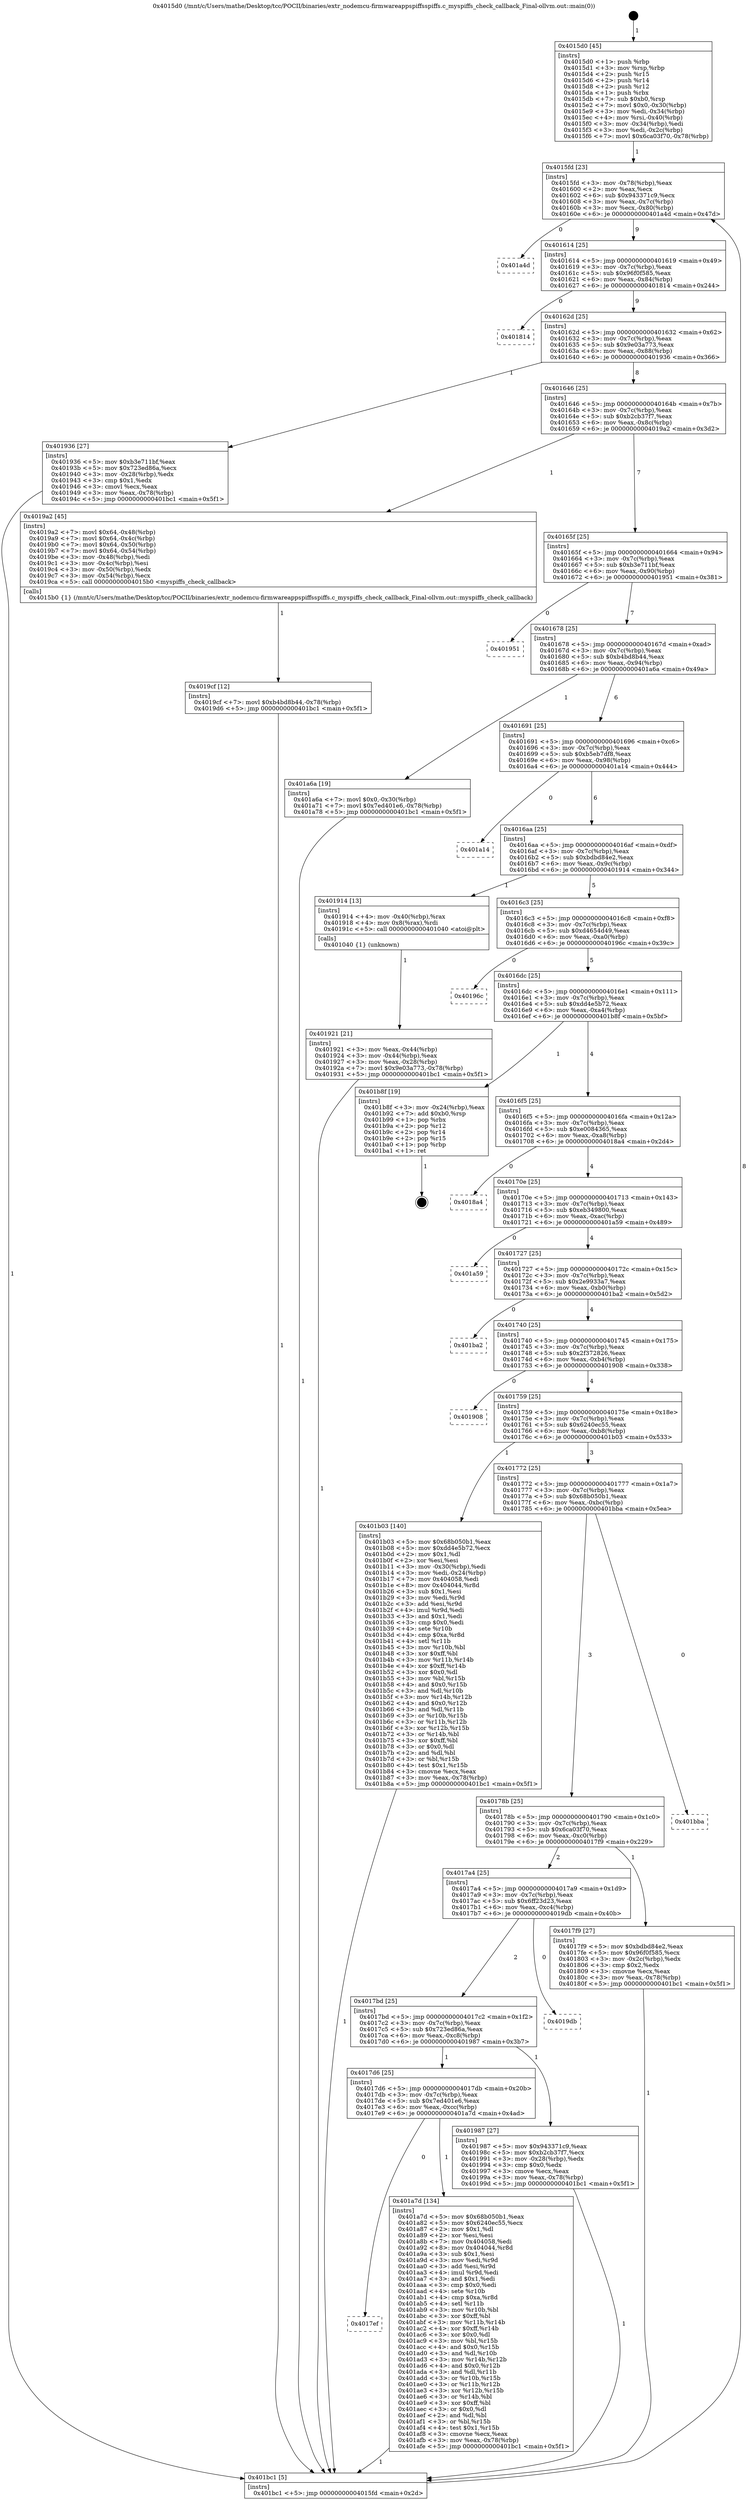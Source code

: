 digraph "0x4015d0" {
  label = "0x4015d0 (/mnt/c/Users/mathe/Desktop/tcc/POCII/binaries/extr_nodemcu-firmwareappspiffsspiffs.c_myspiffs_check_callback_Final-ollvm.out::main(0))"
  labelloc = "t"
  node[shape=record]

  Entry [label="",width=0.3,height=0.3,shape=circle,fillcolor=black,style=filled]
  "0x4015fd" [label="{
     0x4015fd [23]\l
     | [instrs]\l
     &nbsp;&nbsp;0x4015fd \<+3\>: mov -0x78(%rbp),%eax\l
     &nbsp;&nbsp;0x401600 \<+2\>: mov %eax,%ecx\l
     &nbsp;&nbsp;0x401602 \<+6\>: sub $0x943371c9,%ecx\l
     &nbsp;&nbsp;0x401608 \<+3\>: mov %eax,-0x7c(%rbp)\l
     &nbsp;&nbsp;0x40160b \<+3\>: mov %ecx,-0x80(%rbp)\l
     &nbsp;&nbsp;0x40160e \<+6\>: je 0000000000401a4d \<main+0x47d\>\l
  }"]
  "0x401a4d" [label="{
     0x401a4d\l
  }", style=dashed]
  "0x401614" [label="{
     0x401614 [25]\l
     | [instrs]\l
     &nbsp;&nbsp;0x401614 \<+5\>: jmp 0000000000401619 \<main+0x49\>\l
     &nbsp;&nbsp;0x401619 \<+3\>: mov -0x7c(%rbp),%eax\l
     &nbsp;&nbsp;0x40161c \<+5\>: sub $0x96f0f585,%eax\l
     &nbsp;&nbsp;0x401621 \<+6\>: mov %eax,-0x84(%rbp)\l
     &nbsp;&nbsp;0x401627 \<+6\>: je 0000000000401814 \<main+0x244\>\l
  }"]
  Exit [label="",width=0.3,height=0.3,shape=circle,fillcolor=black,style=filled,peripheries=2]
  "0x401814" [label="{
     0x401814\l
  }", style=dashed]
  "0x40162d" [label="{
     0x40162d [25]\l
     | [instrs]\l
     &nbsp;&nbsp;0x40162d \<+5\>: jmp 0000000000401632 \<main+0x62\>\l
     &nbsp;&nbsp;0x401632 \<+3\>: mov -0x7c(%rbp),%eax\l
     &nbsp;&nbsp;0x401635 \<+5\>: sub $0x9e03a773,%eax\l
     &nbsp;&nbsp;0x40163a \<+6\>: mov %eax,-0x88(%rbp)\l
     &nbsp;&nbsp;0x401640 \<+6\>: je 0000000000401936 \<main+0x366\>\l
  }"]
  "0x4017ef" [label="{
     0x4017ef\l
  }", style=dashed]
  "0x401936" [label="{
     0x401936 [27]\l
     | [instrs]\l
     &nbsp;&nbsp;0x401936 \<+5\>: mov $0xb3e711bf,%eax\l
     &nbsp;&nbsp;0x40193b \<+5\>: mov $0x723ed86a,%ecx\l
     &nbsp;&nbsp;0x401940 \<+3\>: mov -0x28(%rbp),%edx\l
     &nbsp;&nbsp;0x401943 \<+3\>: cmp $0x1,%edx\l
     &nbsp;&nbsp;0x401946 \<+3\>: cmovl %ecx,%eax\l
     &nbsp;&nbsp;0x401949 \<+3\>: mov %eax,-0x78(%rbp)\l
     &nbsp;&nbsp;0x40194c \<+5\>: jmp 0000000000401bc1 \<main+0x5f1\>\l
  }"]
  "0x401646" [label="{
     0x401646 [25]\l
     | [instrs]\l
     &nbsp;&nbsp;0x401646 \<+5\>: jmp 000000000040164b \<main+0x7b\>\l
     &nbsp;&nbsp;0x40164b \<+3\>: mov -0x7c(%rbp),%eax\l
     &nbsp;&nbsp;0x40164e \<+5\>: sub $0xb2cb37f7,%eax\l
     &nbsp;&nbsp;0x401653 \<+6\>: mov %eax,-0x8c(%rbp)\l
     &nbsp;&nbsp;0x401659 \<+6\>: je 00000000004019a2 \<main+0x3d2\>\l
  }"]
  "0x401a7d" [label="{
     0x401a7d [134]\l
     | [instrs]\l
     &nbsp;&nbsp;0x401a7d \<+5\>: mov $0x68b050b1,%eax\l
     &nbsp;&nbsp;0x401a82 \<+5\>: mov $0x6240ec55,%ecx\l
     &nbsp;&nbsp;0x401a87 \<+2\>: mov $0x1,%dl\l
     &nbsp;&nbsp;0x401a89 \<+2\>: xor %esi,%esi\l
     &nbsp;&nbsp;0x401a8b \<+7\>: mov 0x404058,%edi\l
     &nbsp;&nbsp;0x401a92 \<+8\>: mov 0x404044,%r8d\l
     &nbsp;&nbsp;0x401a9a \<+3\>: sub $0x1,%esi\l
     &nbsp;&nbsp;0x401a9d \<+3\>: mov %edi,%r9d\l
     &nbsp;&nbsp;0x401aa0 \<+3\>: add %esi,%r9d\l
     &nbsp;&nbsp;0x401aa3 \<+4\>: imul %r9d,%edi\l
     &nbsp;&nbsp;0x401aa7 \<+3\>: and $0x1,%edi\l
     &nbsp;&nbsp;0x401aaa \<+3\>: cmp $0x0,%edi\l
     &nbsp;&nbsp;0x401aad \<+4\>: sete %r10b\l
     &nbsp;&nbsp;0x401ab1 \<+4\>: cmp $0xa,%r8d\l
     &nbsp;&nbsp;0x401ab5 \<+4\>: setl %r11b\l
     &nbsp;&nbsp;0x401ab9 \<+3\>: mov %r10b,%bl\l
     &nbsp;&nbsp;0x401abc \<+3\>: xor $0xff,%bl\l
     &nbsp;&nbsp;0x401abf \<+3\>: mov %r11b,%r14b\l
     &nbsp;&nbsp;0x401ac2 \<+4\>: xor $0xff,%r14b\l
     &nbsp;&nbsp;0x401ac6 \<+3\>: xor $0x0,%dl\l
     &nbsp;&nbsp;0x401ac9 \<+3\>: mov %bl,%r15b\l
     &nbsp;&nbsp;0x401acc \<+4\>: and $0x0,%r15b\l
     &nbsp;&nbsp;0x401ad0 \<+3\>: and %dl,%r10b\l
     &nbsp;&nbsp;0x401ad3 \<+3\>: mov %r14b,%r12b\l
     &nbsp;&nbsp;0x401ad6 \<+4\>: and $0x0,%r12b\l
     &nbsp;&nbsp;0x401ada \<+3\>: and %dl,%r11b\l
     &nbsp;&nbsp;0x401add \<+3\>: or %r10b,%r15b\l
     &nbsp;&nbsp;0x401ae0 \<+3\>: or %r11b,%r12b\l
     &nbsp;&nbsp;0x401ae3 \<+3\>: xor %r12b,%r15b\l
     &nbsp;&nbsp;0x401ae6 \<+3\>: or %r14b,%bl\l
     &nbsp;&nbsp;0x401ae9 \<+3\>: xor $0xff,%bl\l
     &nbsp;&nbsp;0x401aec \<+3\>: or $0x0,%dl\l
     &nbsp;&nbsp;0x401aef \<+2\>: and %dl,%bl\l
     &nbsp;&nbsp;0x401af1 \<+3\>: or %bl,%r15b\l
     &nbsp;&nbsp;0x401af4 \<+4\>: test $0x1,%r15b\l
     &nbsp;&nbsp;0x401af8 \<+3\>: cmovne %ecx,%eax\l
     &nbsp;&nbsp;0x401afb \<+3\>: mov %eax,-0x78(%rbp)\l
     &nbsp;&nbsp;0x401afe \<+5\>: jmp 0000000000401bc1 \<main+0x5f1\>\l
  }"]
  "0x4019a2" [label="{
     0x4019a2 [45]\l
     | [instrs]\l
     &nbsp;&nbsp;0x4019a2 \<+7\>: movl $0x64,-0x48(%rbp)\l
     &nbsp;&nbsp;0x4019a9 \<+7\>: movl $0x64,-0x4c(%rbp)\l
     &nbsp;&nbsp;0x4019b0 \<+7\>: movl $0x64,-0x50(%rbp)\l
     &nbsp;&nbsp;0x4019b7 \<+7\>: movl $0x64,-0x54(%rbp)\l
     &nbsp;&nbsp;0x4019be \<+3\>: mov -0x48(%rbp),%edi\l
     &nbsp;&nbsp;0x4019c1 \<+3\>: mov -0x4c(%rbp),%esi\l
     &nbsp;&nbsp;0x4019c4 \<+3\>: mov -0x50(%rbp),%edx\l
     &nbsp;&nbsp;0x4019c7 \<+3\>: mov -0x54(%rbp),%ecx\l
     &nbsp;&nbsp;0x4019ca \<+5\>: call 00000000004015b0 \<myspiffs_check_callback\>\l
     | [calls]\l
     &nbsp;&nbsp;0x4015b0 \{1\} (/mnt/c/Users/mathe/Desktop/tcc/POCII/binaries/extr_nodemcu-firmwareappspiffsspiffs.c_myspiffs_check_callback_Final-ollvm.out::myspiffs_check_callback)\l
  }"]
  "0x40165f" [label="{
     0x40165f [25]\l
     | [instrs]\l
     &nbsp;&nbsp;0x40165f \<+5\>: jmp 0000000000401664 \<main+0x94\>\l
     &nbsp;&nbsp;0x401664 \<+3\>: mov -0x7c(%rbp),%eax\l
     &nbsp;&nbsp;0x401667 \<+5\>: sub $0xb3e711bf,%eax\l
     &nbsp;&nbsp;0x40166c \<+6\>: mov %eax,-0x90(%rbp)\l
     &nbsp;&nbsp;0x401672 \<+6\>: je 0000000000401951 \<main+0x381\>\l
  }"]
  "0x4019cf" [label="{
     0x4019cf [12]\l
     | [instrs]\l
     &nbsp;&nbsp;0x4019cf \<+7\>: movl $0xb4bd8b44,-0x78(%rbp)\l
     &nbsp;&nbsp;0x4019d6 \<+5\>: jmp 0000000000401bc1 \<main+0x5f1\>\l
  }"]
  "0x401951" [label="{
     0x401951\l
  }", style=dashed]
  "0x401678" [label="{
     0x401678 [25]\l
     | [instrs]\l
     &nbsp;&nbsp;0x401678 \<+5\>: jmp 000000000040167d \<main+0xad\>\l
     &nbsp;&nbsp;0x40167d \<+3\>: mov -0x7c(%rbp),%eax\l
     &nbsp;&nbsp;0x401680 \<+5\>: sub $0xb4bd8b44,%eax\l
     &nbsp;&nbsp;0x401685 \<+6\>: mov %eax,-0x94(%rbp)\l
     &nbsp;&nbsp;0x40168b \<+6\>: je 0000000000401a6a \<main+0x49a\>\l
  }"]
  "0x4017d6" [label="{
     0x4017d6 [25]\l
     | [instrs]\l
     &nbsp;&nbsp;0x4017d6 \<+5\>: jmp 00000000004017db \<main+0x20b\>\l
     &nbsp;&nbsp;0x4017db \<+3\>: mov -0x7c(%rbp),%eax\l
     &nbsp;&nbsp;0x4017de \<+5\>: sub $0x7ed401e6,%eax\l
     &nbsp;&nbsp;0x4017e3 \<+6\>: mov %eax,-0xcc(%rbp)\l
     &nbsp;&nbsp;0x4017e9 \<+6\>: je 0000000000401a7d \<main+0x4ad\>\l
  }"]
  "0x401a6a" [label="{
     0x401a6a [19]\l
     | [instrs]\l
     &nbsp;&nbsp;0x401a6a \<+7\>: movl $0x0,-0x30(%rbp)\l
     &nbsp;&nbsp;0x401a71 \<+7\>: movl $0x7ed401e6,-0x78(%rbp)\l
     &nbsp;&nbsp;0x401a78 \<+5\>: jmp 0000000000401bc1 \<main+0x5f1\>\l
  }"]
  "0x401691" [label="{
     0x401691 [25]\l
     | [instrs]\l
     &nbsp;&nbsp;0x401691 \<+5\>: jmp 0000000000401696 \<main+0xc6\>\l
     &nbsp;&nbsp;0x401696 \<+3\>: mov -0x7c(%rbp),%eax\l
     &nbsp;&nbsp;0x401699 \<+5\>: sub $0xb5eb7df8,%eax\l
     &nbsp;&nbsp;0x40169e \<+6\>: mov %eax,-0x98(%rbp)\l
     &nbsp;&nbsp;0x4016a4 \<+6\>: je 0000000000401a14 \<main+0x444\>\l
  }"]
  "0x401987" [label="{
     0x401987 [27]\l
     | [instrs]\l
     &nbsp;&nbsp;0x401987 \<+5\>: mov $0x943371c9,%eax\l
     &nbsp;&nbsp;0x40198c \<+5\>: mov $0xb2cb37f7,%ecx\l
     &nbsp;&nbsp;0x401991 \<+3\>: mov -0x28(%rbp),%edx\l
     &nbsp;&nbsp;0x401994 \<+3\>: cmp $0x0,%edx\l
     &nbsp;&nbsp;0x401997 \<+3\>: cmove %ecx,%eax\l
     &nbsp;&nbsp;0x40199a \<+3\>: mov %eax,-0x78(%rbp)\l
     &nbsp;&nbsp;0x40199d \<+5\>: jmp 0000000000401bc1 \<main+0x5f1\>\l
  }"]
  "0x401a14" [label="{
     0x401a14\l
  }", style=dashed]
  "0x4016aa" [label="{
     0x4016aa [25]\l
     | [instrs]\l
     &nbsp;&nbsp;0x4016aa \<+5\>: jmp 00000000004016af \<main+0xdf\>\l
     &nbsp;&nbsp;0x4016af \<+3\>: mov -0x7c(%rbp),%eax\l
     &nbsp;&nbsp;0x4016b2 \<+5\>: sub $0xbdbd84e2,%eax\l
     &nbsp;&nbsp;0x4016b7 \<+6\>: mov %eax,-0x9c(%rbp)\l
     &nbsp;&nbsp;0x4016bd \<+6\>: je 0000000000401914 \<main+0x344\>\l
  }"]
  "0x4017bd" [label="{
     0x4017bd [25]\l
     | [instrs]\l
     &nbsp;&nbsp;0x4017bd \<+5\>: jmp 00000000004017c2 \<main+0x1f2\>\l
     &nbsp;&nbsp;0x4017c2 \<+3\>: mov -0x7c(%rbp),%eax\l
     &nbsp;&nbsp;0x4017c5 \<+5\>: sub $0x723ed86a,%eax\l
     &nbsp;&nbsp;0x4017ca \<+6\>: mov %eax,-0xc8(%rbp)\l
     &nbsp;&nbsp;0x4017d0 \<+6\>: je 0000000000401987 \<main+0x3b7\>\l
  }"]
  "0x401914" [label="{
     0x401914 [13]\l
     | [instrs]\l
     &nbsp;&nbsp;0x401914 \<+4\>: mov -0x40(%rbp),%rax\l
     &nbsp;&nbsp;0x401918 \<+4\>: mov 0x8(%rax),%rdi\l
     &nbsp;&nbsp;0x40191c \<+5\>: call 0000000000401040 \<atoi@plt\>\l
     | [calls]\l
     &nbsp;&nbsp;0x401040 \{1\} (unknown)\l
  }"]
  "0x4016c3" [label="{
     0x4016c3 [25]\l
     | [instrs]\l
     &nbsp;&nbsp;0x4016c3 \<+5\>: jmp 00000000004016c8 \<main+0xf8\>\l
     &nbsp;&nbsp;0x4016c8 \<+3\>: mov -0x7c(%rbp),%eax\l
     &nbsp;&nbsp;0x4016cb \<+5\>: sub $0xd4654d49,%eax\l
     &nbsp;&nbsp;0x4016d0 \<+6\>: mov %eax,-0xa0(%rbp)\l
     &nbsp;&nbsp;0x4016d6 \<+6\>: je 000000000040196c \<main+0x39c\>\l
  }"]
  "0x4019db" [label="{
     0x4019db\l
  }", style=dashed]
  "0x40196c" [label="{
     0x40196c\l
  }", style=dashed]
  "0x4016dc" [label="{
     0x4016dc [25]\l
     | [instrs]\l
     &nbsp;&nbsp;0x4016dc \<+5\>: jmp 00000000004016e1 \<main+0x111\>\l
     &nbsp;&nbsp;0x4016e1 \<+3\>: mov -0x7c(%rbp),%eax\l
     &nbsp;&nbsp;0x4016e4 \<+5\>: sub $0xdd4e5b72,%eax\l
     &nbsp;&nbsp;0x4016e9 \<+6\>: mov %eax,-0xa4(%rbp)\l
     &nbsp;&nbsp;0x4016ef \<+6\>: je 0000000000401b8f \<main+0x5bf\>\l
  }"]
  "0x401921" [label="{
     0x401921 [21]\l
     | [instrs]\l
     &nbsp;&nbsp;0x401921 \<+3\>: mov %eax,-0x44(%rbp)\l
     &nbsp;&nbsp;0x401924 \<+3\>: mov -0x44(%rbp),%eax\l
     &nbsp;&nbsp;0x401927 \<+3\>: mov %eax,-0x28(%rbp)\l
     &nbsp;&nbsp;0x40192a \<+7\>: movl $0x9e03a773,-0x78(%rbp)\l
     &nbsp;&nbsp;0x401931 \<+5\>: jmp 0000000000401bc1 \<main+0x5f1\>\l
  }"]
  "0x401b8f" [label="{
     0x401b8f [19]\l
     | [instrs]\l
     &nbsp;&nbsp;0x401b8f \<+3\>: mov -0x24(%rbp),%eax\l
     &nbsp;&nbsp;0x401b92 \<+7\>: add $0xb0,%rsp\l
     &nbsp;&nbsp;0x401b99 \<+1\>: pop %rbx\l
     &nbsp;&nbsp;0x401b9a \<+2\>: pop %r12\l
     &nbsp;&nbsp;0x401b9c \<+2\>: pop %r14\l
     &nbsp;&nbsp;0x401b9e \<+2\>: pop %r15\l
     &nbsp;&nbsp;0x401ba0 \<+1\>: pop %rbp\l
     &nbsp;&nbsp;0x401ba1 \<+1\>: ret\l
  }"]
  "0x4016f5" [label="{
     0x4016f5 [25]\l
     | [instrs]\l
     &nbsp;&nbsp;0x4016f5 \<+5\>: jmp 00000000004016fa \<main+0x12a\>\l
     &nbsp;&nbsp;0x4016fa \<+3\>: mov -0x7c(%rbp),%eax\l
     &nbsp;&nbsp;0x4016fd \<+5\>: sub $0xe0084365,%eax\l
     &nbsp;&nbsp;0x401702 \<+6\>: mov %eax,-0xa8(%rbp)\l
     &nbsp;&nbsp;0x401708 \<+6\>: je 00000000004018a4 \<main+0x2d4\>\l
  }"]
  "0x4015d0" [label="{
     0x4015d0 [45]\l
     | [instrs]\l
     &nbsp;&nbsp;0x4015d0 \<+1\>: push %rbp\l
     &nbsp;&nbsp;0x4015d1 \<+3\>: mov %rsp,%rbp\l
     &nbsp;&nbsp;0x4015d4 \<+2\>: push %r15\l
     &nbsp;&nbsp;0x4015d6 \<+2\>: push %r14\l
     &nbsp;&nbsp;0x4015d8 \<+2\>: push %r12\l
     &nbsp;&nbsp;0x4015da \<+1\>: push %rbx\l
     &nbsp;&nbsp;0x4015db \<+7\>: sub $0xb0,%rsp\l
     &nbsp;&nbsp;0x4015e2 \<+7\>: movl $0x0,-0x30(%rbp)\l
     &nbsp;&nbsp;0x4015e9 \<+3\>: mov %edi,-0x34(%rbp)\l
     &nbsp;&nbsp;0x4015ec \<+4\>: mov %rsi,-0x40(%rbp)\l
     &nbsp;&nbsp;0x4015f0 \<+3\>: mov -0x34(%rbp),%edi\l
     &nbsp;&nbsp;0x4015f3 \<+3\>: mov %edi,-0x2c(%rbp)\l
     &nbsp;&nbsp;0x4015f6 \<+7\>: movl $0x6ca03f70,-0x78(%rbp)\l
  }"]
  "0x4018a4" [label="{
     0x4018a4\l
  }", style=dashed]
  "0x40170e" [label="{
     0x40170e [25]\l
     | [instrs]\l
     &nbsp;&nbsp;0x40170e \<+5\>: jmp 0000000000401713 \<main+0x143\>\l
     &nbsp;&nbsp;0x401713 \<+3\>: mov -0x7c(%rbp),%eax\l
     &nbsp;&nbsp;0x401716 \<+5\>: sub $0xeb349800,%eax\l
     &nbsp;&nbsp;0x40171b \<+6\>: mov %eax,-0xac(%rbp)\l
     &nbsp;&nbsp;0x401721 \<+6\>: je 0000000000401a59 \<main+0x489\>\l
  }"]
  "0x401bc1" [label="{
     0x401bc1 [5]\l
     | [instrs]\l
     &nbsp;&nbsp;0x401bc1 \<+5\>: jmp 00000000004015fd \<main+0x2d\>\l
  }"]
  "0x401a59" [label="{
     0x401a59\l
  }", style=dashed]
  "0x401727" [label="{
     0x401727 [25]\l
     | [instrs]\l
     &nbsp;&nbsp;0x401727 \<+5\>: jmp 000000000040172c \<main+0x15c\>\l
     &nbsp;&nbsp;0x40172c \<+3\>: mov -0x7c(%rbp),%eax\l
     &nbsp;&nbsp;0x40172f \<+5\>: sub $0x2e9933a7,%eax\l
     &nbsp;&nbsp;0x401734 \<+6\>: mov %eax,-0xb0(%rbp)\l
     &nbsp;&nbsp;0x40173a \<+6\>: je 0000000000401ba2 \<main+0x5d2\>\l
  }"]
  "0x4017a4" [label="{
     0x4017a4 [25]\l
     | [instrs]\l
     &nbsp;&nbsp;0x4017a4 \<+5\>: jmp 00000000004017a9 \<main+0x1d9\>\l
     &nbsp;&nbsp;0x4017a9 \<+3\>: mov -0x7c(%rbp),%eax\l
     &nbsp;&nbsp;0x4017ac \<+5\>: sub $0x6ff23d23,%eax\l
     &nbsp;&nbsp;0x4017b1 \<+6\>: mov %eax,-0xc4(%rbp)\l
     &nbsp;&nbsp;0x4017b7 \<+6\>: je 00000000004019db \<main+0x40b\>\l
  }"]
  "0x401ba2" [label="{
     0x401ba2\l
  }", style=dashed]
  "0x401740" [label="{
     0x401740 [25]\l
     | [instrs]\l
     &nbsp;&nbsp;0x401740 \<+5\>: jmp 0000000000401745 \<main+0x175\>\l
     &nbsp;&nbsp;0x401745 \<+3\>: mov -0x7c(%rbp),%eax\l
     &nbsp;&nbsp;0x401748 \<+5\>: sub $0x2f372826,%eax\l
     &nbsp;&nbsp;0x40174d \<+6\>: mov %eax,-0xb4(%rbp)\l
     &nbsp;&nbsp;0x401753 \<+6\>: je 0000000000401908 \<main+0x338\>\l
  }"]
  "0x4017f9" [label="{
     0x4017f9 [27]\l
     | [instrs]\l
     &nbsp;&nbsp;0x4017f9 \<+5\>: mov $0xbdbd84e2,%eax\l
     &nbsp;&nbsp;0x4017fe \<+5\>: mov $0x96f0f585,%ecx\l
     &nbsp;&nbsp;0x401803 \<+3\>: mov -0x2c(%rbp),%edx\l
     &nbsp;&nbsp;0x401806 \<+3\>: cmp $0x2,%edx\l
     &nbsp;&nbsp;0x401809 \<+3\>: cmovne %ecx,%eax\l
     &nbsp;&nbsp;0x40180c \<+3\>: mov %eax,-0x78(%rbp)\l
     &nbsp;&nbsp;0x40180f \<+5\>: jmp 0000000000401bc1 \<main+0x5f1\>\l
  }"]
  "0x401908" [label="{
     0x401908\l
  }", style=dashed]
  "0x401759" [label="{
     0x401759 [25]\l
     | [instrs]\l
     &nbsp;&nbsp;0x401759 \<+5\>: jmp 000000000040175e \<main+0x18e\>\l
     &nbsp;&nbsp;0x40175e \<+3\>: mov -0x7c(%rbp),%eax\l
     &nbsp;&nbsp;0x401761 \<+5\>: sub $0x6240ec55,%eax\l
     &nbsp;&nbsp;0x401766 \<+6\>: mov %eax,-0xb8(%rbp)\l
     &nbsp;&nbsp;0x40176c \<+6\>: je 0000000000401b03 \<main+0x533\>\l
  }"]
  "0x40178b" [label="{
     0x40178b [25]\l
     | [instrs]\l
     &nbsp;&nbsp;0x40178b \<+5\>: jmp 0000000000401790 \<main+0x1c0\>\l
     &nbsp;&nbsp;0x401790 \<+3\>: mov -0x7c(%rbp),%eax\l
     &nbsp;&nbsp;0x401793 \<+5\>: sub $0x6ca03f70,%eax\l
     &nbsp;&nbsp;0x401798 \<+6\>: mov %eax,-0xc0(%rbp)\l
     &nbsp;&nbsp;0x40179e \<+6\>: je 00000000004017f9 \<main+0x229\>\l
  }"]
  "0x401b03" [label="{
     0x401b03 [140]\l
     | [instrs]\l
     &nbsp;&nbsp;0x401b03 \<+5\>: mov $0x68b050b1,%eax\l
     &nbsp;&nbsp;0x401b08 \<+5\>: mov $0xdd4e5b72,%ecx\l
     &nbsp;&nbsp;0x401b0d \<+2\>: mov $0x1,%dl\l
     &nbsp;&nbsp;0x401b0f \<+2\>: xor %esi,%esi\l
     &nbsp;&nbsp;0x401b11 \<+3\>: mov -0x30(%rbp),%edi\l
     &nbsp;&nbsp;0x401b14 \<+3\>: mov %edi,-0x24(%rbp)\l
     &nbsp;&nbsp;0x401b17 \<+7\>: mov 0x404058,%edi\l
     &nbsp;&nbsp;0x401b1e \<+8\>: mov 0x404044,%r8d\l
     &nbsp;&nbsp;0x401b26 \<+3\>: sub $0x1,%esi\l
     &nbsp;&nbsp;0x401b29 \<+3\>: mov %edi,%r9d\l
     &nbsp;&nbsp;0x401b2c \<+3\>: add %esi,%r9d\l
     &nbsp;&nbsp;0x401b2f \<+4\>: imul %r9d,%edi\l
     &nbsp;&nbsp;0x401b33 \<+3\>: and $0x1,%edi\l
     &nbsp;&nbsp;0x401b36 \<+3\>: cmp $0x0,%edi\l
     &nbsp;&nbsp;0x401b39 \<+4\>: sete %r10b\l
     &nbsp;&nbsp;0x401b3d \<+4\>: cmp $0xa,%r8d\l
     &nbsp;&nbsp;0x401b41 \<+4\>: setl %r11b\l
     &nbsp;&nbsp;0x401b45 \<+3\>: mov %r10b,%bl\l
     &nbsp;&nbsp;0x401b48 \<+3\>: xor $0xff,%bl\l
     &nbsp;&nbsp;0x401b4b \<+3\>: mov %r11b,%r14b\l
     &nbsp;&nbsp;0x401b4e \<+4\>: xor $0xff,%r14b\l
     &nbsp;&nbsp;0x401b52 \<+3\>: xor $0x0,%dl\l
     &nbsp;&nbsp;0x401b55 \<+3\>: mov %bl,%r15b\l
     &nbsp;&nbsp;0x401b58 \<+4\>: and $0x0,%r15b\l
     &nbsp;&nbsp;0x401b5c \<+3\>: and %dl,%r10b\l
     &nbsp;&nbsp;0x401b5f \<+3\>: mov %r14b,%r12b\l
     &nbsp;&nbsp;0x401b62 \<+4\>: and $0x0,%r12b\l
     &nbsp;&nbsp;0x401b66 \<+3\>: and %dl,%r11b\l
     &nbsp;&nbsp;0x401b69 \<+3\>: or %r10b,%r15b\l
     &nbsp;&nbsp;0x401b6c \<+3\>: or %r11b,%r12b\l
     &nbsp;&nbsp;0x401b6f \<+3\>: xor %r12b,%r15b\l
     &nbsp;&nbsp;0x401b72 \<+3\>: or %r14b,%bl\l
     &nbsp;&nbsp;0x401b75 \<+3\>: xor $0xff,%bl\l
     &nbsp;&nbsp;0x401b78 \<+3\>: or $0x0,%dl\l
     &nbsp;&nbsp;0x401b7b \<+2\>: and %dl,%bl\l
     &nbsp;&nbsp;0x401b7d \<+3\>: or %bl,%r15b\l
     &nbsp;&nbsp;0x401b80 \<+4\>: test $0x1,%r15b\l
     &nbsp;&nbsp;0x401b84 \<+3\>: cmovne %ecx,%eax\l
     &nbsp;&nbsp;0x401b87 \<+3\>: mov %eax,-0x78(%rbp)\l
     &nbsp;&nbsp;0x401b8a \<+5\>: jmp 0000000000401bc1 \<main+0x5f1\>\l
  }"]
  "0x401772" [label="{
     0x401772 [25]\l
     | [instrs]\l
     &nbsp;&nbsp;0x401772 \<+5\>: jmp 0000000000401777 \<main+0x1a7\>\l
     &nbsp;&nbsp;0x401777 \<+3\>: mov -0x7c(%rbp),%eax\l
     &nbsp;&nbsp;0x40177a \<+5\>: sub $0x68b050b1,%eax\l
     &nbsp;&nbsp;0x40177f \<+6\>: mov %eax,-0xbc(%rbp)\l
     &nbsp;&nbsp;0x401785 \<+6\>: je 0000000000401bba \<main+0x5ea\>\l
  }"]
  "0x401bba" [label="{
     0x401bba\l
  }", style=dashed]
  Entry -> "0x4015d0" [label=" 1"]
  "0x4015fd" -> "0x401a4d" [label=" 0"]
  "0x4015fd" -> "0x401614" [label=" 9"]
  "0x401b8f" -> Exit [label=" 1"]
  "0x401614" -> "0x401814" [label=" 0"]
  "0x401614" -> "0x40162d" [label=" 9"]
  "0x401b03" -> "0x401bc1" [label=" 1"]
  "0x40162d" -> "0x401936" [label=" 1"]
  "0x40162d" -> "0x401646" [label=" 8"]
  "0x401a7d" -> "0x401bc1" [label=" 1"]
  "0x401646" -> "0x4019a2" [label=" 1"]
  "0x401646" -> "0x40165f" [label=" 7"]
  "0x4017d6" -> "0x4017ef" [label=" 0"]
  "0x40165f" -> "0x401951" [label=" 0"]
  "0x40165f" -> "0x401678" [label=" 7"]
  "0x4017d6" -> "0x401a7d" [label=" 1"]
  "0x401678" -> "0x401a6a" [label=" 1"]
  "0x401678" -> "0x401691" [label=" 6"]
  "0x401a6a" -> "0x401bc1" [label=" 1"]
  "0x401691" -> "0x401a14" [label=" 0"]
  "0x401691" -> "0x4016aa" [label=" 6"]
  "0x4019cf" -> "0x401bc1" [label=" 1"]
  "0x4016aa" -> "0x401914" [label=" 1"]
  "0x4016aa" -> "0x4016c3" [label=" 5"]
  "0x401987" -> "0x401bc1" [label=" 1"]
  "0x4016c3" -> "0x40196c" [label=" 0"]
  "0x4016c3" -> "0x4016dc" [label=" 5"]
  "0x4017bd" -> "0x4017d6" [label=" 1"]
  "0x4016dc" -> "0x401b8f" [label=" 1"]
  "0x4016dc" -> "0x4016f5" [label=" 4"]
  "0x4019a2" -> "0x4019cf" [label=" 1"]
  "0x4016f5" -> "0x4018a4" [label=" 0"]
  "0x4016f5" -> "0x40170e" [label=" 4"]
  "0x4017a4" -> "0x4017bd" [label=" 2"]
  "0x40170e" -> "0x401a59" [label=" 0"]
  "0x40170e" -> "0x401727" [label=" 4"]
  "0x4017a4" -> "0x4019db" [label=" 0"]
  "0x401727" -> "0x401ba2" [label=" 0"]
  "0x401727" -> "0x401740" [label=" 4"]
  "0x4017bd" -> "0x401987" [label=" 1"]
  "0x401740" -> "0x401908" [label=" 0"]
  "0x401740" -> "0x401759" [label=" 4"]
  "0x401936" -> "0x401bc1" [label=" 1"]
  "0x401759" -> "0x401b03" [label=" 1"]
  "0x401759" -> "0x401772" [label=" 3"]
  "0x401914" -> "0x401921" [label=" 1"]
  "0x401772" -> "0x401bba" [label=" 0"]
  "0x401772" -> "0x40178b" [label=" 3"]
  "0x401921" -> "0x401bc1" [label=" 1"]
  "0x40178b" -> "0x4017f9" [label=" 1"]
  "0x40178b" -> "0x4017a4" [label=" 2"]
  "0x4017f9" -> "0x401bc1" [label=" 1"]
  "0x4015d0" -> "0x4015fd" [label=" 1"]
  "0x401bc1" -> "0x4015fd" [label=" 8"]
}
